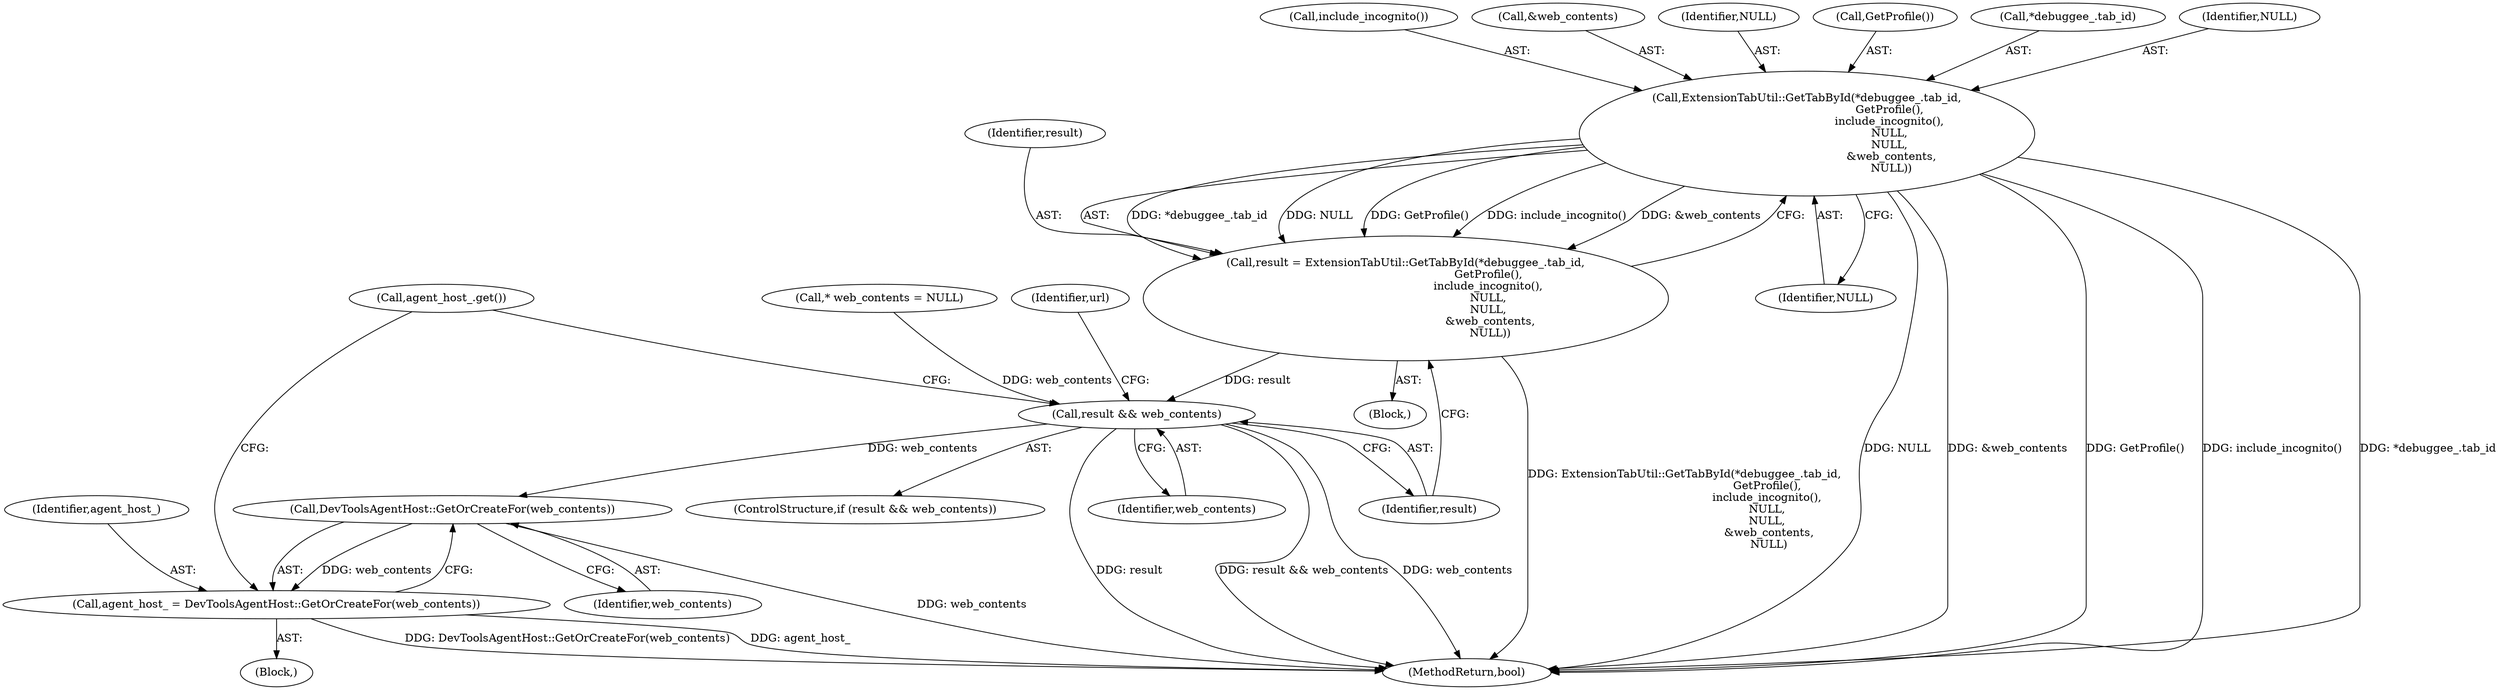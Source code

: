 digraph "0_Chrome_684a212a93141908bcc10f4bc57f3edb53d2d21f@pointer" {
"1000119" [label="(Call,ExtensionTabUtil::GetTabById(*debuggee_.tab_id,\n                                               GetProfile(),\n                                               include_incognito(),\n                                               NULL,\n                                               NULL,\n                                                &web_contents,\n                                                NULL))"];
"1000117" [label="(Call,result = ExtensionTabUtil::GetTabById(*debuggee_.tab_id,\n                                               GetProfile(),\n                                               include_incognito(),\n                                               NULL,\n                                               NULL,\n                                                &web_contents,\n                                                NULL))"];
"1000132" [label="(Call,result && web_contents)"];
"1000151" [label="(Call,DevToolsAgentHost::GetOrCreateFor(web_contents))"];
"1000149" [label="(Call,agent_host_ = DevToolsAgentHost::GetOrCreateFor(web_contents))"];
"1000133" [label="(Identifier,result)"];
"1000125" [label="(Call,include_incognito())"];
"1000117" [label="(Call,result = ExtensionTabUtil::GetTabById(*debuggee_.tab_id,\n                                               GetProfile(),\n                                               include_incognito(),\n                                               NULL,\n                                               NULL,\n                                                &web_contents,\n                                                NULL))"];
"1000128" [label="(Call,&web_contents)"];
"1000113" [label="(Call,* web_contents = NULL)"];
"1000138" [label="(Identifier,url)"];
"1000130" [label="(Identifier,NULL)"];
"1000127" [label="(Identifier,NULL)"];
"1000119" [label="(Call,ExtensionTabUtil::GetTabById(*debuggee_.tab_id,\n                                               GetProfile(),\n                                               include_incognito(),\n                                               NULL,\n                                               NULL,\n                                                &web_contents,\n                                                NULL))"];
"1000151" [label="(Call,DevToolsAgentHost::GetOrCreateFor(web_contents))"];
"1000152" [label="(Identifier,web_contents)"];
"1000135" [label="(Block,)"];
"1000132" [label="(Call,result && web_contents)"];
"1000124" [label="(Call,GetProfile())"];
"1000118" [label="(Identifier,result)"];
"1000149" [label="(Call,agent_host_ = DevToolsAgentHost::GetOrCreateFor(web_contents))"];
"1000131" [label="(ControlStructure,if (result && web_contents))"];
"1000111" [label="(Block,)"];
"1000214" [label="(MethodReturn,bool)"];
"1000150" [label="(Identifier,agent_host_)"];
"1000206" [label="(Call,agent_host_.get())"];
"1000120" [label="(Call,*debuggee_.tab_id)"];
"1000134" [label="(Identifier,web_contents)"];
"1000126" [label="(Identifier,NULL)"];
"1000119" -> "1000117"  [label="AST: "];
"1000119" -> "1000130"  [label="CFG: "];
"1000120" -> "1000119"  [label="AST: "];
"1000124" -> "1000119"  [label="AST: "];
"1000125" -> "1000119"  [label="AST: "];
"1000126" -> "1000119"  [label="AST: "];
"1000127" -> "1000119"  [label="AST: "];
"1000128" -> "1000119"  [label="AST: "];
"1000130" -> "1000119"  [label="AST: "];
"1000117" -> "1000119"  [label="CFG: "];
"1000119" -> "1000214"  [label="DDG: NULL"];
"1000119" -> "1000214"  [label="DDG: &web_contents"];
"1000119" -> "1000214"  [label="DDG: GetProfile()"];
"1000119" -> "1000214"  [label="DDG: include_incognito()"];
"1000119" -> "1000214"  [label="DDG: *debuggee_.tab_id"];
"1000119" -> "1000117"  [label="DDG: *debuggee_.tab_id"];
"1000119" -> "1000117"  [label="DDG: NULL"];
"1000119" -> "1000117"  [label="DDG: GetProfile()"];
"1000119" -> "1000117"  [label="DDG: include_incognito()"];
"1000119" -> "1000117"  [label="DDG: &web_contents"];
"1000117" -> "1000111"  [label="AST: "];
"1000118" -> "1000117"  [label="AST: "];
"1000133" -> "1000117"  [label="CFG: "];
"1000117" -> "1000214"  [label="DDG: ExtensionTabUtil::GetTabById(*debuggee_.tab_id,\n                                               GetProfile(),\n                                               include_incognito(),\n                                               NULL,\n                                               NULL,\n                                                &web_contents,\n                                                NULL)"];
"1000117" -> "1000132"  [label="DDG: result"];
"1000132" -> "1000131"  [label="AST: "];
"1000132" -> "1000133"  [label="CFG: "];
"1000132" -> "1000134"  [label="CFG: "];
"1000133" -> "1000132"  [label="AST: "];
"1000134" -> "1000132"  [label="AST: "];
"1000138" -> "1000132"  [label="CFG: "];
"1000206" -> "1000132"  [label="CFG: "];
"1000132" -> "1000214"  [label="DDG: result"];
"1000132" -> "1000214"  [label="DDG: result && web_contents"];
"1000132" -> "1000214"  [label="DDG: web_contents"];
"1000113" -> "1000132"  [label="DDG: web_contents"];
"1000132" -> "1000151"  [label="DDG: web_contents"];
"1000151" -> "1000149"  [label="AST: "];
"1000151" -> "1000152"  [label="CFG: "];
"1000152" -> "1000151"  [label="AST: "];
"1000149" -> "1000151"  [label="CFG: "];
"1000151" -> "1000214"  [label="DDG: web_contents"];
"1000151" -> "1000149"  [label="DDG: web_contents"];
"1000149" -> "1000135"  [label="AST: "];
"1000150" -> "1000149"  [label="AST: "];
"1000206" -> "1000149"  [label="CFG: "];
"1000149" -> "1000214"  [label="DDG: DevToolsAgentHost::GetOrCreateFor(web_contents)"];
"1000149" -> "1000214"  [label="DDG: agent_host_"];
}
